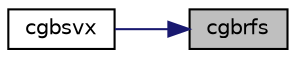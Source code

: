 digraph "cgbrfs"
{
 // LATEX_PDF_SIZE
  edge [fontname="Helvetica",fontsize="10",labelfontname="Helvetica",labelfontsize="10"];
  node [fontname="Helvetica",fontsize="10",shape=record];
  rankdir="RL";
  Node1 [label="cgbrfs",height=0.2,width=0.4,color="black", fillcolor="grey75", style="filled", fontcolor="black",tooltip="CGBRFS"];
  Node1 -> Node2 [dir="back",color="midnightblue",fontsize="10",style="solid",fontname="Helvetica"];
  Node2 [label="cgbsvx",height=0.2,width=0.4,color="black", fillcolor="white", style="filled",URL="$cgbsvx_8f.html#a887b8e19c54f73b82637b3c2d0b5a178",tooltip="CGBSVX computes the solution to system of linear equations A * X = B for GB matrices"];
}
